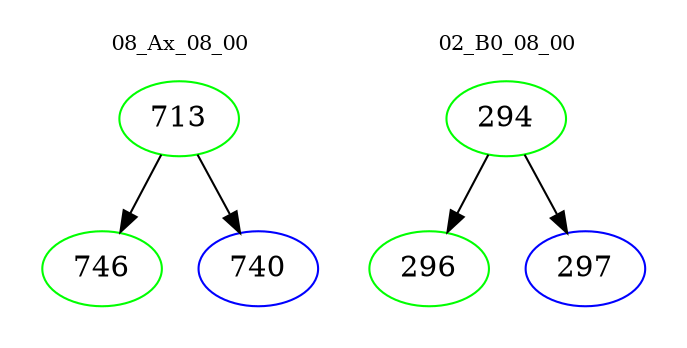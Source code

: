 digraph{
subgraph cluster_0 {
color = white
label = "08_Ax_08_00";
fontsize=10;
T0_713 [label="713", color="green"]
T0_713 -> T0_746 [color="black"]
T0_746 [label="746", color="green"]
T0_713 -> T0_740 [color="black"]
T0_740 [label="740", color="blue"]
}
subgraph cluster_1 {
color = white
label = "02_B0_08_00";
fontsize=10;
T1_294 [label="294", color="green"]
T1_294 -> T1_296 [color="black"]
T1_296 [label="296", color="green"]
T1_294 -> T1_297 [color="black"]
T1_297 [label="297", color="blue"]
}
}
